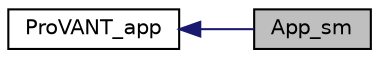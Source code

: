 digraph "App_sm"
{
  edge [fontname="Helvetica",fontsize="10",labelfontname="Helvetica",labelfontsize="10"];
  node [fontname="Helvetica",fontsize="10",shape=record];
  rankdir=LR;
  Node0 [label="App_sm",height=0.2,width=0.4,color="black", fillcolor="grey75", style="filled" fontcolor="black"];
  Node1 [label="ProVANT_app",height=0.2,width=0.4,color="black", fillcolor="white", style="filled",URL="$group__ProVANT__app.html"];
  Node1->Node0 [shape=plaintext, color="midnightblue", dir="back", style="solid"];
}
